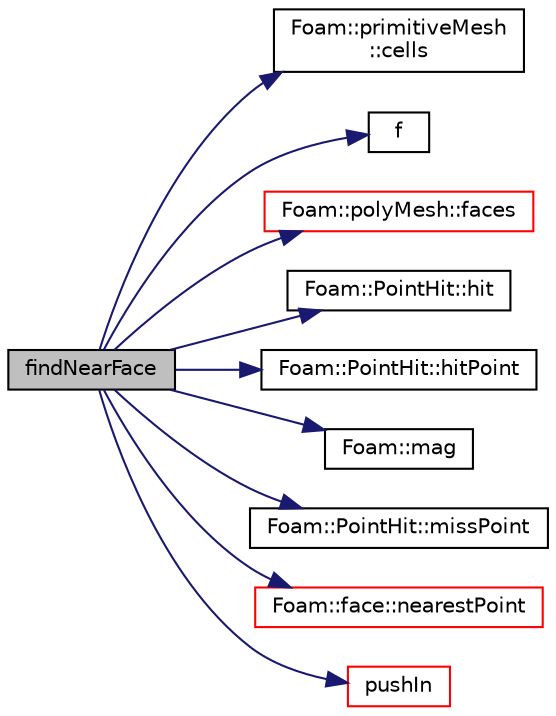 digraph "findNearFace"
{
  bgcolor="transparent";
  edge [fontname="Helvetica",fontsize="10",labelfontname="Helvetica",labelfontsize="10"];
  node [fontname="Helvetica",fontsize="10",shape=record];
  rankdir="LR";
  Node823 [label="findNearFace",height=0.2,width=0.4,color="black", fillcolor="grey75", style="filled", fontcolor="black"];
  Node823 -> Node824 [color="midnightblue",fontsize="10",style="solid",fontname="Helvetica"];
  Node824 [label="Foam::primitiveMesh\l::cells",height=0.2,width=0.4,color="black",URL="$a28685.html#af19bf800d725a623c7b1d0101d65e7d3"];
  Node823 -> Node825 [color="midnightblue",fontsize="10",style="solid",fontname="Helvetica"];
  Node825 [label="f",height=0.2,width=0.4,color="black",URL="$a18335.html#a888be93833ac7a23170555c69c690288"];
  Node823 -> Node826 [color="midnightblue",fontsize="10",style="solid",fontname="Helvetica"];
  Node826 [label="Foam::polyMesh::faces",height=0.2,width=0.4,color="red",URL="$a28565.html#a431c0a24765f0bb6d32f6a03ce0e9b57",tooltip="Return raw faces. "];
  Node823 -> Node872 [color="midnightblue",fontsize="10",style="solid",fontname="Helvetica"];
  Node872 [label="Foam::PointHit::hit",height=0.2,width=0.4,color="black",URL="$a28713.html#aee8dc30bf27cefe419b15f96e594c155",tooltip="Is there a hit. "];
  Node823 -> Node873 [color="midnightblue",fontsize="10",style="solid",fontname="Helvetica"];
  Node873 [label="Foam::PointHit::hitPoint",height=0.2,width=0.4,color="black",URL="$a28713.html#a0350feff966a8bc8833a84ca454f1e5e",tooltip="Return hit point. "];
  Node823 -> Node874 [color="midnightblue",fontsize="10",style="solid",fontname="Helvetica"];
  Node874 [label="Foam::mag",height=0.2,width=0.4,color="black",URL="$a21851.html#a929da2a3fdcf3dacbbe0487d3a330dae"];
  Node823 -> Node875 [color="midnightblue",fontsize="10",style="solid",fontname="Helvetica"];
  Node875 [label="Foam::PointHit::missPoint",height=0.2,width=0.4,color="black",URL="$a28713.html#a51c7abb4a3f78f3f6478e5ffbdd56c83",tooltip="Return miss point. "];
  Node823 -> Node876 [color="midnightblue",fontsize="10",style="solid",fontname="Helvetica"];
  Node876 [label="Foam::face::nearestPoint",height=0.2,width=0.4,color="red",URL="$a28369.html#a63a61f4d0eca714a14157cf1dc9b1366",tooltip="Return nearest point to face. "];
  Node823 -> Node887 [color="midnightblue",fontsize="10",style="solid",fontname="Helvetica"];
  Node887 [label="pushIn",height=0.2,width=0.4,color="red",URL="$a30589.html#ac1ebf59d00cd6738237b38ed5222349d",tooltip="Moves sample in direction of -n to it is &#39;inside&#39; of facei. "];
}
